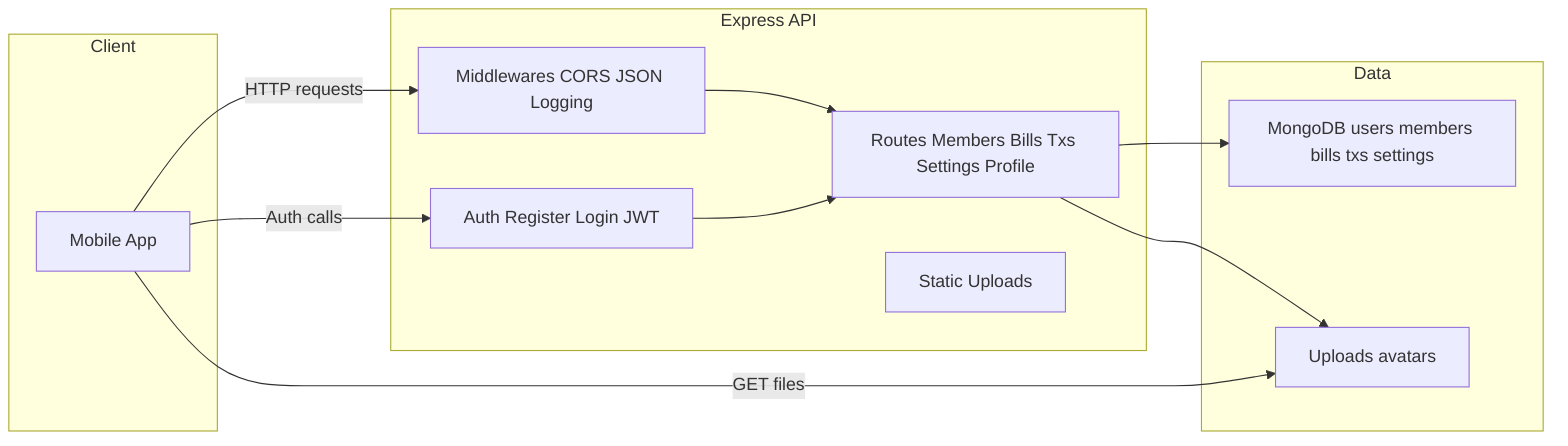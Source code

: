 flowchart LR
  subgraph Client
    CL[Mobile App]
  end

  subgraph API[Express API]
    MW[Middlewares CORS JSON Logging]
    RT[Routes Members Bills Txs Settings Profile]
    AU[Auth Register Login JWT]
    ST[Static Uploads]
  end

  subgraph Data
    DB[MongoDB users members bills txs settings]
    FS[Uploads avatars]
  end

  CL -->|HTTP requests| MW
  MW --> RT
  CL -->|Auth calls| AU
  AU --> RT
  RT --> DB
  RT --> FS
  CL -->|GET files| FS